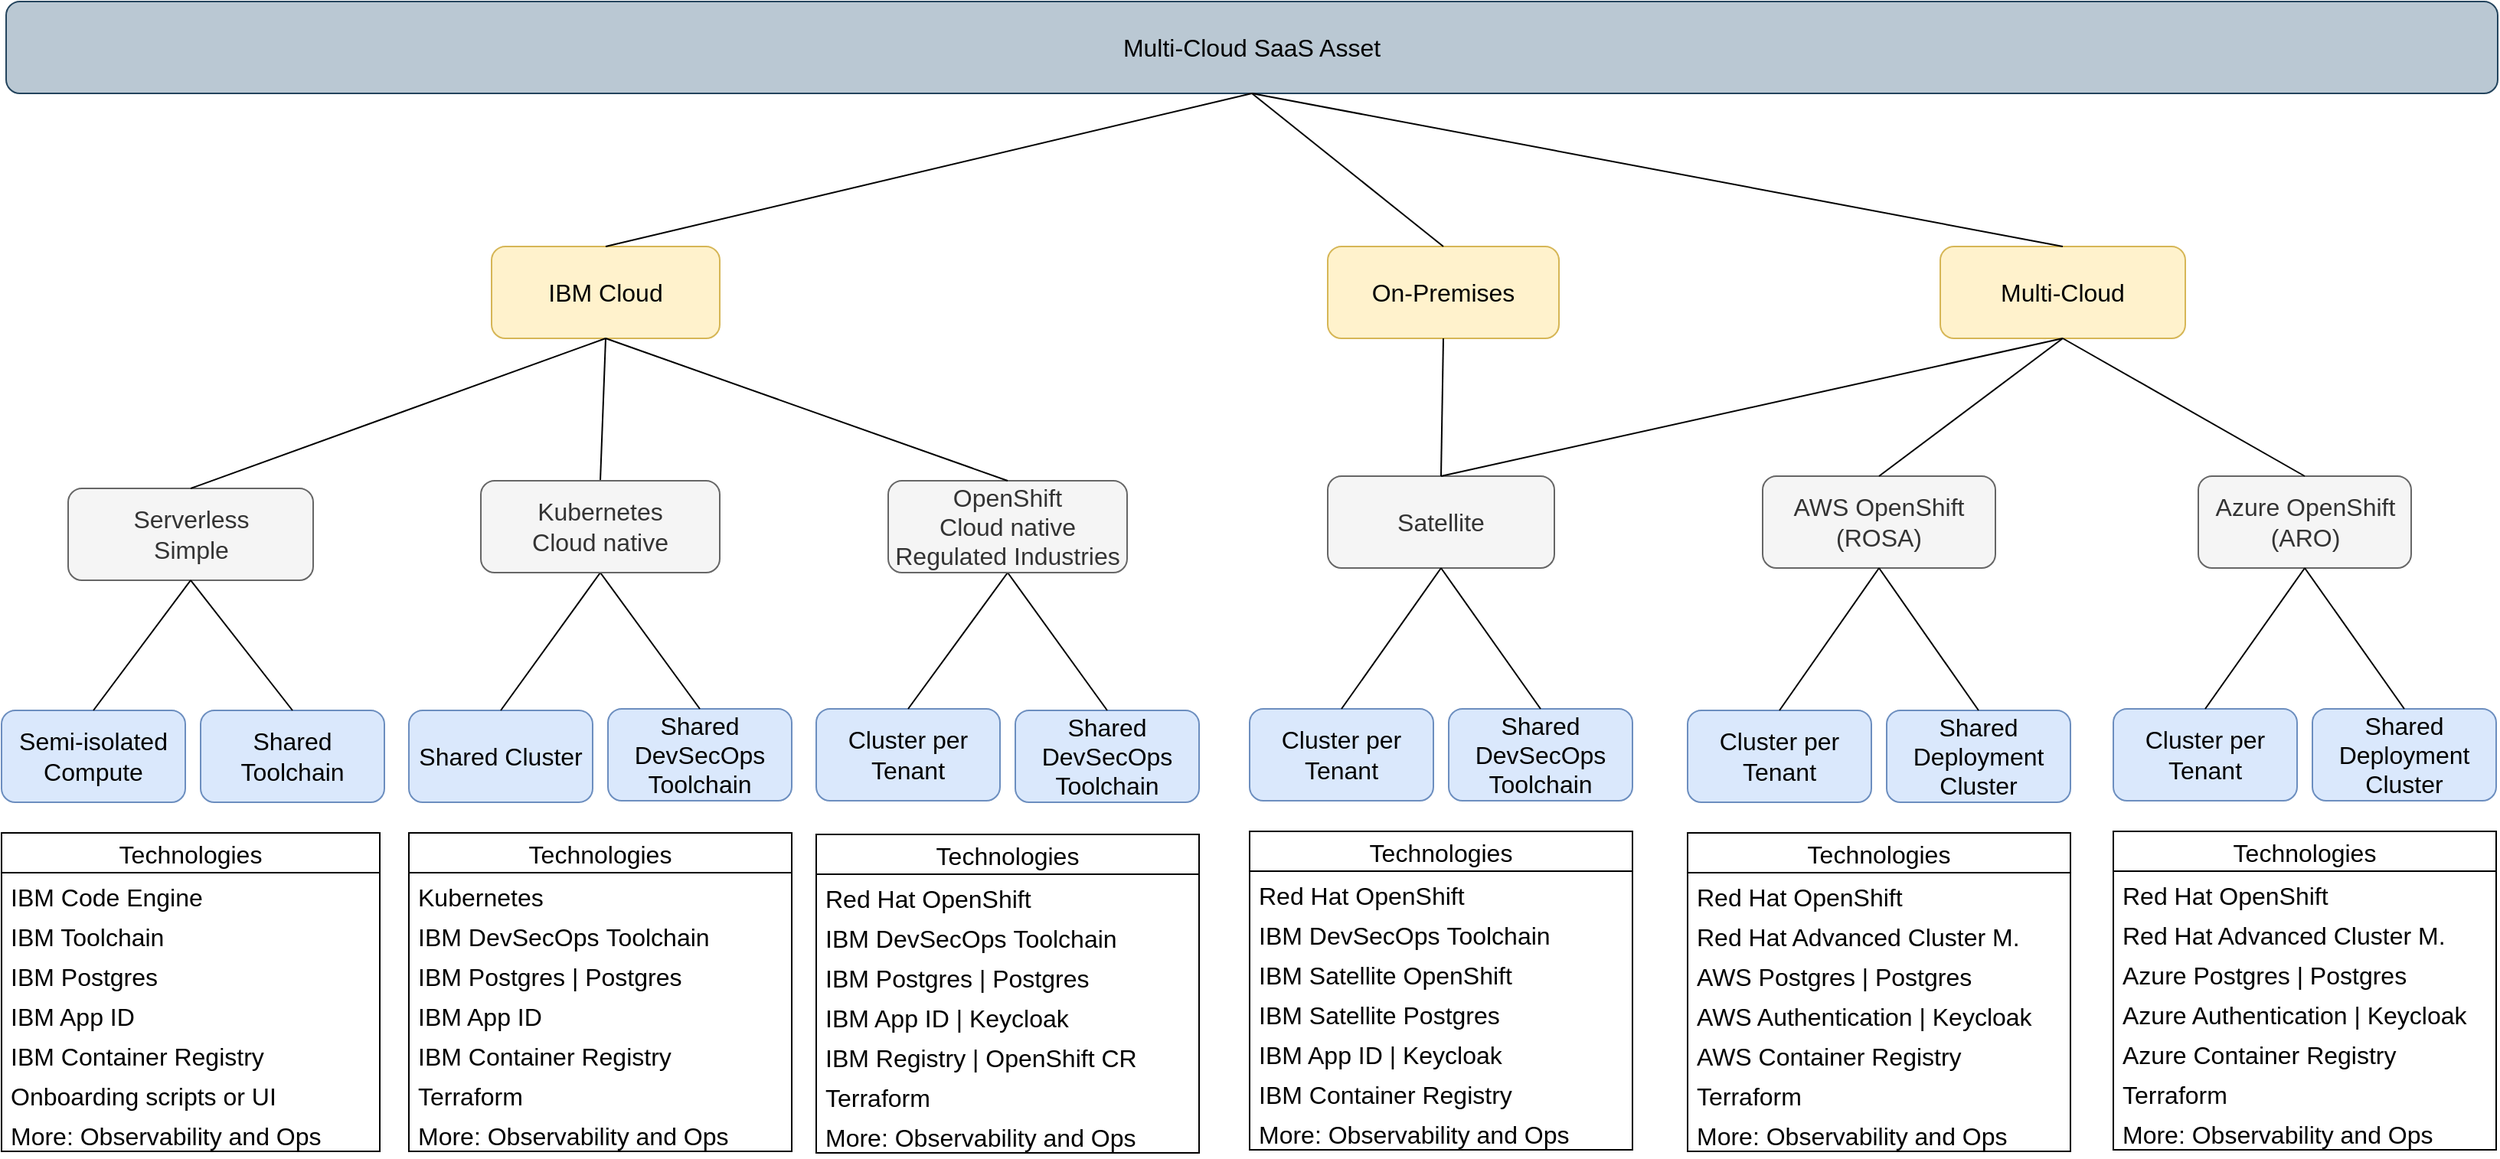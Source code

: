 <mxfile version="15.1.3" type="device"><diagram id="LiEm0qLH215MDinlL3Au" name="Page-2"><mxGraphModel dx="1757" dy="1136" grid="0" gridSize="10" guides="1" tooltips="1" connect="1" arrows="1" fold="1" page="1" pageScale="1" pageWidth="4681" pageHeight="3300" math="0" shadow="0"><root><mxCell id="UK_fpME0x5dOxDK8ecHB-0"/><mxCell id="UK_fpME0x5dOxDK8ecHB-1" parent="UK_fpME0x5dOxDK8ecHB-0"/><mxCell id="oksBDfHO3rmnzEABfH2y-6" value="Technologies" style="swimlane;fontStyle=0;childLayout=stackLayout;horizontal=1;startSize=26;horizontalStack=0;resizeParent=1;resizeParentMax=0;resizeLast=0;collapsible=1;marginBottom=0;fontSize=16;fillColor=none;" parent="UK_fpME0x5dOxDK8ecHB-1" vertex="1"><mxGeometry x="680" y="665" width="250" height="208" as="geometry"/></mxCell><mxCell id="oksBDfHO3rmnzEABfH2y-7" value="Red Hat OpenShift" style="text;strokeColor=none;fillColor=none;align=left;verticalAlign=top;spacingLeft=4;spacingRight=4;overflow=hidden;rotatable=0;points=[[0,0.5],[1,0.5]];portConstraint=eastwest;fontSize=16;" parent="oksBDfHO3rmnzEABfH2y-6" vertex="1"><mxGeometry y="26" width="250" height="26" as="geometry"/></mxCell><mxCell id="PPKHC159NHEPHSXyWjwt-1" value="IBM DevSecOps Toolchain" style="text;strokeColor=none;fillColor=none;align=left;verticalAlign=top;spacingLeft=4;spacingRight=4;overflow=hidden;rotatable=0;points=[[0,0.5],[1,0.5]];portConstraint=eastwest;fontSize=16;" parent="oksBDfHO3rmnzEABfH2y-6" vertex="1"><mxGeometry y="52" width="250" height="26" as="geometry"/></mxCell><mxCell id="oksBDfHO3rmnzEABfH2y-9" value="IBM Postgres | Postgres" style="text;strokeColor=none;fillColor=none;align=left;verticalAlign=top;spacingLeft=4;spacingRight=4;overflow=hidden;rotatable=0;points=[[0,0.5],[1,0.5]];portConstraint=eastwest;fontSize=16;" parent="oksBDfHO3rmnzEABfH2y-6" vertex="1"><mxGeometry y="78" width="250" height="26" as="geometry"/></mxCell><mxCell id="oksBDfHO3rmnzEABfH2y-10" value="IBM App ID | Keycloak" style="text;strokeColor=none;fillColor=none;align=left;verticalAlign=top;spacingLeft=4;spacingRight=4;overflow=hidden;rotatable=0;points=[[0,0.5],[1,0.5]];portConstraint=eastwest;fontSize=16;" parent="oksBDfHO3rmnzEABfH2y-6" vertex="1"><mxGeometry y="104" width="250" height="26" as="geometry"/></mxCell><mxCell id="oksBDfHO3rmnzEABfH2y-11" value="IBM Registry | OpenShift CR" style="text;strokeColor=none;fillColor=none;align=left;verticalAlign=top;spacingLeft=4;spacingRight=4;overflow=hidden;rotatable=0;points=[[0,0.5],[1,0.5]];portConstraint=eastwest;fontSize=16;" parent="oksBDfHO3rmnzEABfH2y-6" vertex="1"><mxGeometry y="130" width="250" height="26" as="geometry"/></mxCell><mxCell id="oksBDfHO3rmnzEABfH2y-12" value="Terraform" style="text;strokeColor=none;fillColor=none;align=left;verticalAlign=top;spacingLeft=4;spacingRight=4;overflow=hidden;rotatable=0;points=[[0,0.5],[1,0.5]];portConstraint=eastwest;fontSize=16;" parent="oksBDfHO3rmnzEABfH2y-6" vertex="1"><mxGeometry y="156" width="250" height="26" as="geometry"/></mxCell><mxCell id="oksBDfHO3rmnzEABfH2y-13" value="More: Observability and Ops" style="text;strokeColor=none;fillColor=none;align=left;verticalAlign=top;spacingLeft=4;spacingRight=4;overflow=hidden;rotatable=0;points=[[0,0.5],[1,0.5]];portConstraint=eastwest;fontSize=16;" parent="oksBDfHO3rmnzEABfH2y-6" vertex="1"><mxGeometry y="182" width="250" height="26" as="geometry"/></mxCell><mxCell id="UK_fpME0x5dOxDK8ecHB-3" value="Semi-isolated Compute" style="rounded=1;whiteSpace=wrap;html=1;fontSize=16;fillColor=#dae8fc;strokeColor=#6c8ebf;" parent="UK_fpME0x5dOxDK8ecHB-1" vertex="1"><mxGeometry x="148" y="584" width="120" height="60" as="geometry"/></mxCell><mxCell id="UK_fpME0x5dOxDK8ecHB-4" value="Satellite" style="rounded=1;whiteSpace=wrap;html=1;fontSize=16;fillColor=#f5f5f5;strokeColor=#666666;fontColor=#333333;" parent="UK_fpME0x5dOxDK8ecHB-1" vertex="1"><mxGeometry x="1014" y="431" width="148" height="60" as="geometry"/></mxCell><mxCell id="L-lDbGNzGPjw2UYGf-E3-3" value="AWS OpenShift (ROSA)" style="rounded=1;whiteSpace=wrap;html=1;fontSize=16;fillColor=#f5f5f5;strokeColor=#666666;fontColor=#333333;" parent="UK_fpME0x5dOxDK8ecHB-1" vertex="1"><mxGeometry x="1298" y="431" width="152" height="60" as="geometry"/></mxCell><mxCell id="L-lDbGNzGPjw2UYGf-E3-4" value="IBM Cloud" style="rounded=1;whiteSpace=wrap;html=1;fontSize=16;fillColor=#fff2cc;strokeColor=#d6b656;" parent="UK_fpME0x5dOxDK8ecHB-1" vertex="1"><mxGeometry x="468" y="281" width="149" height="60" as="geometry"/></mxCell><mxCell id="L-lDbGNzGPjw2UYGf-E3-5" value="Serverless&lt;br&gt;Simple" style="rounded=1;whiteSpace=wrap;html=1;fontSize=16;fillColor=#f5f5f5;strokeColor=#666666;fontColor=#333333;" parent="UK_fpME0x5dOxDK8ecHB-1" vertex="1"><mxGeometry x="191.5" y="439" width="160" height="60" as="geometry"/></mxCell><mxCell id="L-lDbGNzGPjw2UYGf-E3-6" value="Shared Toolchain" style="rounded=1;whiteSpace=wrap;html=1;fontSize=16;fillColor=#dae8fc;strokeColor=#6c8ebf;" parent="UK_fpME0x5dOxDK8ecHB-1" vertex="1"><mxGeometry x="278" y="584" width="120" height="60" as="geometry"/></mxCell><mxCell id="L-lDbGNzGPjw2UYGf-E3-7" value="Multi-Cloud" style="rounded=1;whiteSpace=wrap;html=1;fontSize=16;fillColor=#fff2cc;strokeColor=#d6b656;" parent="UK_fpME0x5dOxDK8ecHB-1" vertex="1"><mxGeometry x="1414" y="281" width="160" height="60" as="geometry"/></mxCell><mxCell id="L-lDbGNzGPjw2UYGf-E3-8" value="On-Premises" style="rounded=1;whiteSpace=wrap;html=1;fontSize=16;fillColor=#fff2cc;strokeColor=#d6b656;" parent="UK_fpME0x5dOxDK8ecHB-1" vertex="1"><mxGeometry x="1014" y="281" width="151" height="60" as="geometry"/></mxCell><mxCell id="L-lDbGNzGPjw2UYGf-E3-11" value="Shared Cluster" style="rounded=1;whiteSpace=wrap;html=1;fontSize=16;fillColor=#dae8fc;strokeColor=#6c8ebf;" parent="UK_fpME0x5dOxDK8ecHB-1" vertex="1"><mxGeometry x="414" y="584" width="120" height="60" as="geometry"/></mxCell><mxCell id="L-lDbGNzGPjw2UYGf-E3-12" value="Shared&lt;br&gt;DevSecOps Toolchain" style="rounded=1;whiteSpace=wrap;html=1;fontSize=16;fillColor=#dae8fc;strokeColor=#6c8ebf;" parent="UK_fpME0x5dOxDK8ecHB-1" vertex="1"><mxGeometry x="544" y="583" width="120" height="60" as="geometry"/></mxCell><mxCell id="L-lDbGNzGPjw2UYGf-E3-13" value="Cluster per Tenant" style="rounded=1;whiteSpace=wrap;html=1;fontSize=16;fillColor=#dae8fc;strokeColor=#6c8ebf;" parent="UK_fpME0x5dOxDK8ecHB-1" vertex="1"><mxGeometry x="680" y="583" width="120" height="60" as="geometry"/></mxCell><mxCell id="L-lDbGNzGPjw2UYGf-E3-14" value="Shared DevSecOps Toolchain" style="rounded=1;whiteSpace=wrap;html=1;fontSize=16;fillColor=#dae8fc;strokeColor=#6c8ebf;" parent="UK_fpME0x5dOxDK8ecHB-1" vertex="1"><mxGeometry x="810" y="584" width="120" height="60" as="geometry"/></mxCell><mxCell id="L-lDbGNzGPjw2UYGf-E3-15" value="" style="endArrow=none;html=1;fontSize=16;entryX=0.5;entryY=1;entryDx=0;entryDy=0;exitX=0.5;exitY=0;exitDx=0;exitDy=0;" parent="UK_fpME0x5dOxDK8ecHB-1" source="L-lDbGNzGPjw2UYGf-E3-5" target="L-lDbGNzGPjw2UYGf-E3-4" edge="1"><mxGeometry width="50" height="50" relative="1" as="geometry"><mxPoint x="669" y="740" as="sourcePoint"/><mxPoint x="719" y="690" as="targetPoint"/></mxGeometry></mxCell><mxCell id="L-lDbGNzGPjw2UYGf-E3-16" value="" style="endArrow=none;html=1;fontSize=16;entryX=0.5;entryY=1;entryDx=0;entryDy=0;exitX=0.5;exitY=0;exitDx=0;exitDy=0;" parent="UK_fpME0x5dOxDK8ecHB-1" source="07xq0gtsu7Q7us_e12BK-0" target="L-lDbGNzGPjw2UYGf-E3-4" edge="1"><mxGeometry width="50" height="50" relative="1" as="geometry"><mxPoint x="554.5" y="431" as="sourcePoint"/><mxPoint x="609" y="480" as="targetPoint"/></mxGeometry></mxCell><mxCell id="L-lDbGNzGPjw2UYGf-E3-18" value="" style="endArrow=none;html=1;fontSize=16;entryX=0.5;entryY=1;entryDx=0;entryDy=0;exitX=0.5;exitY=0;exitDx=0;exitDy=0;" parent="UK_fpME0x5dOxDK8ecHB-1" source="UK_fpME0x5dOxDK8ecHB-3" target="L-lDbGNzGPjw2UYGf-E3-5" edge="1"><mxGeometry width="50" height="50" relative="1" as="geometry"><mxPoint x="319" y="540" as="sourcePoint"/><mxPoint x="629" y="500" as="targetPoint"/></mxGeometry></mxCell><mxCell id="L-lDbGNzGPjw2UYGf-E3-19" value="" style="endArrow=none;html=1;fontSize=16;entryX=0.5;entryY=1;entryDx=0;entryDy=0;exitX=0.5;exitY=0;exitDx=0;exitDy=0;" parent="UK_fpME0x5dOxDK8ecHB-1" source="L-lDbGNzGPjw2UYGf-E3-6" target="L-lDbGNzGPjw2UYGf-E3-5" edge="1"><mxGeometry width="50" height="50" relative="1" as="geometry"><mxPoint x="219" y="690" as="sourcePoint"/><mxPoint x="299" y="580" as="targetPoint"/></mxGeometry></mxCell><mxCell id="L-lDbGNzGPjw2UYGf-E3-22" value="" style="endArrow=none;html=1;fontSize=16;entryX=0.5;entryY=1;entryDx=0;entryDy=0;exitX=0.5;exitY=0;exitDx=0;exitDy=0;" parent="UK_fpME0x5dOxDK8ecHB-1" source="L-lDbGNzGPjw2UYGf-E3-11" target="07xq0gtsu7Q7us_e12BK-0" edge="1"><mxGeometry width="50" height="50" relative="1" as="geometry"><mxPoint x="256" y="720" as="sourcePoint"/><mxPoint x="554.5" y="491" as="targetPoint"/></mxGeometry></mxCell><mxCell id="L-lDbGNzGPjw2UYGf-E3-23" value="" style="endArrow=none;html=1;fontSize=16;entryX=0.5;entryY=1;entryDx=0;entryDy=0;exitX=0.5;exitY=0;exitDx=0;exitDy=0;" parent="UK_fpME0x5dOxDK8ecHB-1" source="L-lDbGNzGPjw2UYGf-E3-12" target="07xq0gtsu7Q7us_e12BK-0" edge="1"><mxGeometry width="50" height="50" relative="1" as="geometry"><mxPoint x="486" y="690" as="sourcePoint"/><mxPoint x="554.5" y="491" as="targetPoint"/></mxGeometry></mxCell><mxCell id="L-lDbGNzGPjw2UYGf-E3-24" value="" style="endArrow=none;html=1;fontSize=16;entryX=0.5;entryY=1;entryDx=0;entryDy=0;exitX=0.5;exitY=0;exitDx=0;exitDy=0;" parent="UK_fpME0x5dOxDK8ecHB-1" source="L-lDbGNzGPjw2UYGf-E3-13" target="L-lDbGNzGPjw2UYGf-E3-81" edge="1"><mxGeometry width="50" height="50" relative="1" as="geometry"><mxPoint x="496" y="700" as="sourcePoint"/><mxPoint x="806" y="610" as="targetPoint"/></mxGeometry></mxCell><mxCell id="L-lDbGNzGPjw2UYGf-E3-25" value="" style="endArrow=none;html=1;fontSize=16;entryX=0.5;entryY=1;entryDx=0;entryDy=0;exitX=0.5;exitY=0;exitDx=0;exitDy=0;" parent="UK_fpME0x5dOxDK8ecHB-1" source="L-lDbGNzGPjw2UYGf-E3-14" target="L-lDbGNzGPjw2UYGf-E3-81" edge="1"><mxGeometry width="50" height="50" relative="1" as="geometry"><mxPoint x="756" y="690" as="sourcePoint"/><mxPoint x="806" y="610" as="targetPoint"/></mxGeometry></mxCell><mxCell id="L-lDbGNzGPjw2UYGf-E3-29" value="" style="endArrow=none;html=1;fontSize=16;entryX=0.5;entryY=1;entryDx=0;entryDy=0;exitX=0.5;exitY=0;exitDx=0;exitDy=0;" parent="UK_fpME0x5dOxDK8ecHB-1" source="L-lDbGNzGPjw2UYGf-E3-3" target="L-lDbGNzGPjw2UYGf-E3-7" edge="1"><mxGeometry width="50" height="50" relative="1" as="geometry"><mxPoint x="960" y="713" as="sourcePoint"/><mxPoint x="1020" y="683" as="targetPoint"/></mxGeometry></mxCell><mxCell id="L-lDbGNzGPjw2UYGf-E3-31" value="Cluster per Tenant" style="rounded=1;whiteSpace=wrap;html=1;fontSize=16;fillColor=#dae8fc;strokeColor=#6c8ebf;" parent="UK_fpME0x5dOxDK8ecHB-1" vertex="1"><mxGeometry x="1249" y="584" width="120" height="60" as="geometry"/></mxCell><mxCell id="L-lDbGNzGPjw2UYGf-E3-32" value="Shared Deployment Cluster" style="rounded=1;whiteSpace=wrap;html=1;fontSize=16;fillColor=#dae8fc;strokeColor=#6c8ebf;" parent="UK_fpME0x5dOxDK8ecHB-1" vertex="1"><mxGeometry x="1379" y="584" width="120" height="60" as="geometry"/></mxCell><mxCell id="L-lDbGNzGPjw2UYGf-E3-33" value="" style="endArrow=none;html=1;fontSize=16;entryX=0.5;entryY=1;entryDx=0;entryDy=0;exitX=0.5;exitY=0;exitDx=0;exitDy=0;" parent="UK_fpME0x5dOxDK8ecHB-1" source="L-lDbGNzGPjw2UYGf-E3-31" target="L-lDbGNzGPjw2UYGf-E3-3" edge="1"><mxGeometry width="50" height="50" relative="1" as="geometry"><mxPoint x="1090" y="733" as="sourcePoint"/><mxPoint x="1360" y="610" as="targetPoint"/></mxGeometry></mxCell><mxCell id="L-lDbGNzGPjw2UYGf-E3-34" value="" style="endArrow=none;html=1;fontSize=16;entryX=0.5;entryY=1;entryDx=0;entryDy=0;exitX=0.5;exitY=0;exitDx=0;exitDy=0;" parent="UK_fpME0x5dOxDK8ecHB-1" source="L-lDbGNzGPjw2UYGf-E3-32" target="L-lDbGNzGPjw2UYGf-E3-3" edge="1"><mxGeometry width="50" height="50" relative="1" as="geometry"><mxPoint x="1320" y="703" as="sourcePoint"/><mxPoint x="1360" y="610" as="targetPoint"/></mxGeometry></mxCell><mxCell id="L-lDbGNzGPjw2UYGf-E3-35" value="Cluster per Tenant" style="rounded=1;whiteSpace=wrap;html=1;fontSize=16;fillColor=#dae8fc;strokeColor=#6c8ebf;" parent="UK_fpME0x5dOxDK8ecHB-1" vertex="1"><mxGeometry x="963" y="583" width="120" height="60" as="geometry"/></mxCell><mxCell id="L-lDbGNzGPjw2UYGf-E3-36" value="Shared&lt;br&gt;DevSecOps Toolchain" style="rounded=1;whiteSpace=wrap;html=1;fontSize=16;fillColor=#dae8fc;strokeColor=#6c8ebf;" parent="UK_fpME0x5dOxDK8ecHB-1" vertex="1"><mxGeometry x="1093" y="583" width="120" height="60" as="geometry"/></mxCell><mxCell id="L-lDbGNzGPjw2UYGf-E3-37" value="" style="endArrow=none;html=1;fontSize=16;exitX=0.5;exitY=0;exitDx=0;exitDy=0;entryX=0.5;entryY=1;entryDx=0;entryDy=0;" parent="UK_fpME0x5dOxDK8ecHB-1" source="L-lDbGNzGPjw2UYGf-E3-36" target="UK_fpME0x5dOxDK8ecHB-4" edge="1"><mxGeometry width="50" height="50" relative="1" as="geometry"><mxPoint x="1154" y="579" as="sourcePoint"/><mxPoint x="1110" y="524" as="targetPoint"/></mxGeometry></mxCell><mxCell id="L-lDbGNzGPjw2UYGf-E3-38" value="" style="endArrow=none;html=1;fontSize=16;exitX=0.5;exitY=0;exitDx=0;exitDy=0;entryX=0.5;entryY=1;entryDx=0;entryDy=0;" parent="UK_fpME0x5dOxDK8ecHB-1" source="L-lDbGNzGPjw2UYGf-E3-35" target="UK_fpME0x5dOxDK8ecHB-4" edge="1"><mxGeometry width="50" height="50" relative="1" as="geometry"><mxPoint x="1164" y="679" as="sourcePoint"/><mxPoint x="1084" y="604" as="targetPoint"/></mxGeometry></mxCell><mxCell id="L-lDbGNzGPjw2UYGf-E3-39" value="" style="endArrow=none;html=1;fontSize=16;entryX=0.5;entryY=1;entryDx=0;entryDy=0;exitX=0.5;exitY=0;exitDx=0;exitDy=0;" parent="UK_fpME0x5dOxDK8ecHB-1" source="UK_fpME0x5dOxDK8ecHB-4" target="L-lDbGNzGPjw2UYGf-E3-8" edge="1"><mxGeometry width="50" height="50" relative="1" as="geometry"><mxPoint x="794" y="600" as="sourcePoint"/><mxPoint x="794" y="560" as="targetPoint"/></mxGeometry></mxCell><mxCell id="L-lDbGNzGPjw2UYGf-E3-43" value="Technologies" style="swimlane;fontStyle=0;childLayout=stackLayout;horizontal=1;startSize=26;horizontalStack=0;resizeParent=1;resizeParentMax=0;resizeLast=0;collapsible=1;marginBottom=0;fontSize=16;fillColor=none;" parent="UK_fpME0x5dOxDK8ecHB-1" vertex="1"><mxGeometry x="148" y="664" width="247" height="208" as="geometry"/></mxCell><mxCell id="L-lDbGNzGPjw2UYGf-E3-44" value="IBM Code Engine" style="text;strokeColor=none;fillColor=none;align=left;verticalAlign=top;spacingLeft=4;spacingRight=4;overflow=hidden;rotatable=0;points=[[0,0.5],[1,0.5]];portConstraint=eastwest;fontSize=16;" parent="L-lDbGNzGPjw2UYGf-E3-43" vertex="1"><mxGeometry y="26" width="247" height="26" as="geometry"/></mxCell><mxCell id="L-lDbGNzGPjw2UYGf-E3-45" value="IBM Toolchain" style="text;strokeColor=none;fillColor=none;align=left;verticalAlign=top;spacingLeft=4;spacingRight=4;overflow=hidden;rotatable=0;points=[[0,0.5],[1,0.5]];portConstraint=eastwest;fontSize=16;" parent="L-lDbGNzGPjw2UYGf-E3-43" vertex="1"><mxGeometry y="52" width="247" height="26" as="geometry"/></mxCell><mxCell id="L-lDbGNzGPjw2UYGf-E3-46" value="IBM Postgres" style="text;strokeColor=none;fillColor=none;align=left;verticalAlign=top;spacingLeft=4;spacingRight=4;overflow=hidden;rotatable=0;points=[[0,0.5],[1,0.5]];portConstraint=eastwest;fontSize=16;" parent="L-lDbGNzGPjw2UYGf-E3-43" vertex="1"><mxGeometry y="78" width="247" height="26" as="geometry"/></mxCell><mxCell id="L-lDbGNzGPjw2UYGf-E3-48" value="IBM App ID" style="text;strokeColor=none;fillColor=none;align=left;verticalAlign=top;spacingLeft=4;spacingRight=4;overflow=hidden;rotatable=0;points=[[0,0.5],[1,0.5]];portConstraint=eastwest;fontSize=16;" parent="L-lDbGNzGPjw2UYGf-E3-43" vertex="1"><mxGeometry y="104" width="247" height="26" as="geometry"/></mxCell><mxCell id="L-lDbGNzGPjw2UYGf-E3-84" value="IBM Container Registry" style="text;strokeColor=none;fillColor=none;align=left;verticalAlign=top;spacingLeft=4;spacingRight=4;overflow=hidden;rotatable=0;points=[[0,0.5],[1,0.5]];portConstraint=eastwest;fontSize=16;" parent="L-lDbGNzGPjw2UYGf-E3-43" vertex="1"><mxGeometry y="130" width="247" height="26" as="geometry"/></mxCell><mxCell id="L-lDbGNzGPjw2UYGf-E3-85" value="Onboarding scripts or UI" style="text;strokeColor=none;fillColor=none;align=left;verticalAlign=top;spacingLeft=4;spacingRight=4;overflow=hidden;rotatable=0;points=[[0,0.5],[1,0.5]];portConstraint=eastwest;fontSize=16;" parent="L-lDbGNzGPjw2UYGf-E3-43" vertex="1"><mxGeometry y="156" width="247" height="26" as="geometry"/></mxCell><mxCell id="07xq0gtsu7Q7us_e12BK-1" value="More: Observability and Ops" style="text;strokeColor=none;fillColor=none;align=left;verticalAlign=top;spacingLeft=4;spacingRight=4;overflow=hidden;rotatable=0;points=[[0,0.5],[1,0.5]];portConstraint=eastwest;fontSize=16;" parent="L-lDbGNzGPjw2UYGf-E3-43" vertex="1"><mxGeometry y="182" width="247" height="26" as="geometry"/></mxCell><mxCell id="L-lDbGNzGPjw2UYGf-E3-52" value="Technologies" style="swimlane;fontStyle=0;childLayout=stackLayout;horizontal=1;startSize=26;horizontalStack=0;resizeParent=1;resizeParentMax=0;resizeLast=0;collapsible=1;marginBottom=0;fontSize=16;fillColor=none;" parent="UK_fpME0x5dOxDK8ecHB-1" vertex="1"><mxGeometry x="414" y="664" width="250" height="208" as="geometry"/></mxCell><mxCell id="L-lDbGNzGPjw2UYGf-E3-53" value="Kubernetes" style="text;strokeColor=none;fillColor=none;align=left;verticalAlign=top;spacingLeft=4;spacingRight=4;overflow=hidden;rotatable=0;points=[[0,0.5],[1,0.5]];portConstraint=eastwest;fontSize=16;" parent="L-lDbGNzGPjw2UYGf-E3-52" vertex="1"><mxGeometry y="26" width="250" height="26" as="geometry"/></mxCell><mxCell id="PPKHC159NHEPHSXyWjwt-0" value="IBM DevSecOps Toolchain" style="text;strokeColor=none;fillColor=none;align=left;verticalAlign=top;spacingLeft=4;spacingRight=4;overflow=hidden;rotatable=0;points=[[0,0.5],[1,0.5]];portConstraint=eastwest;fontSize=16;" parent="L-lDbGNzGPjw2UYGf-E3-52" vertex="1"><mxGeometry y="52" width="250" height="26" as="geometry"/></mxCell><mxCell id="L-lDbGNzGPjw2UYGf-E3-55" value="IBM Postgres | Postgres" style="text;strokeColor=none;fillColor=none;align=left;verticalAlign=top;spacingLeft=4;spacingRight=4;overflow=hidden;rotatable=0;points=[[0,0.5],[1,0.5]];portConstraint=eastwest;fontSize=16;" parent="L-lDbGNzGPjw2UYGf-E3-52" vertex="1"><mxGeometry y="78" width="250" height="26" as="geometry"/></mxCell><mxCell id="L-lDbGNzGPjw2UYGf-E3-56" value="IBM App ID" style="text;strokeColor=none;fillColor=none;align=left;verticalAlign=top;spacingLeft=4;spacingRight=4;overflow=hidden;rotatable=0;points=[[0,0.5],[1,0.5]];portConstraint=eastwest;fontSize=16;" parent="L-lDbGNzGPjw2UYGf-E3-52" vertex="1"><mxGeometry y="104" width="250" height="26" as="geometry"/></mxCell><mxCell id="L-lDbGNzGPjw2UYGf-E3-92" value="IBM Container Registry" style="text;strokeColor=none;fillColor=none;align=left;verticalAlign=top;spacingLeft=4;spacingRight=4;overflow=hidden;rotatable=0;points=[[0,0.5],[1,0.5]];portConstraint=eastwest;fontSize=16;" parent="L-lDbGNzGPjw2UYGf-E3-52" vertex="1"><mxGeometry y="130" width="250" height="26" as="geometry"/></mxCell><mxCell id="L-lDbGNzGPjw2UYGf-E3-57" value="Terraform" style="text;strokeColor=none;fillColor=none;align=left;verticalAlign=top;spacingLeft=4;spacingRight=4;overflow=hidden;rotatable=0;points=[[0,0.5],[1,0.5]];portConstraint=eastwest;fontSize=16;" parent="L-lDbGNzGPjw2UYGf-E3-52" vertex="1"><mxGeometry y="156" width="250" height="26" as="geometry"/></mxCell><mxCell id="L-lDbGNzGPjw2UYGf-E3-97" value="More: Observability and Ops" style="text;strokeColor=none;fillColor=none;align=left;verticalAlign=top;spacingLeft=4;spacingRight=4;overflow=hidden;rotatable=0;points=[[0,0.5],[1,0.5]];portConstraint=eastwest;fontSize=16;" parent="L-lDbGNzGPjw2UYGf-E3-52" vertex="1"><mxGeometry y="182" width="250" height="26" as="geometry"/></mxCell><mxCell id="L-lDbGNzGPjw2UYGf-E3-58" value="Technologies" style="swimlane;fontStyle=0;childLayout=stackLayout;horizontal=1;startSize=26;horizontalStack=0;resizeParent=1;resizeParentMax=0;resizeLast=0;collapsible=1;marginBottom=0;fontSize=16;fillColor=none;" parent="UK_fpME0x5dOxDK8ecHB-1" vertex="1"><mxGeometry x="1249" y="664" width="250" height="208" as="geometry"/></mxCell><mxCell id="L-lDbGNzGPjw2UYGf-E3-59" value="Red Hat OpenShift" style="text;strokeColor=none;fillColor=none;align=left;verticalAlign=top;spacingLeft=4;spacingRight=4;overflow=hidden;rotatable=0;points=[[0,0.5],[1,0.5]];portConstraint=eastwest;fontSize=16;" parent="L-lDbGNzGPjw2UYGf-E3-58" vertex="1"><mxGeometry y="26" width="250" height="26" as="geometry"/></mxCell><mxCell id="L-lDbGNzGPjw2UYGf-E3-94" value="Red Hat Advanced Cluster M." style="text;strokeColor=none;fillColor=none;align=left;verticalAlign=top;spacingLeft=4;spacingRight=4;overflow=hidden;rotatable=0;points=[[0,0.5],[1,0.5]];portConstraint=eastwest;fontSize=16;" parent="L-lDbGNzGPjw2UYGf-E3-58" vertex="1"><mxGeometry y="52" width="250" height="26" as="geometry"/></mxCell><mxCell id="L-lDbGNzGPjw2UYGf-E3-61" value="AWS Postgres | Postgres" style="text;strokeColor=none;fillColor=none;align=left;verticalAlign=top;spacingLeft=4;spacingRight=4;overflow=hidden;rotatable=0;points=[[0,0.5],[1,0.5]];portConstraint=eastwest;fontSize=16;" parent="L-lDbGNzGPjw2UYGf-E3-58" vertex="1"><mxGeometry y="78" width="250" height="26" as="geometry"/></mxCell><mxCell id="L-lDbGNzGPjw2UYGf-E3-62" value="AWS Authentication | Keycloak" style="text;strokeColor=none;fillColor=none;align=left;verticalAlign=top;spacingLeft=4;spacingRight=4;overflow=hidden;rotatable=0;points=[[0,0.5],[1,0.5]];portConstraint=eastwest;fontSize=16;" parent="L-lDbGNzGPjw2UYGf-E3-58" vertex="1"><mxGeometry y="104" width="250" height="26" as="geometry"/></mxCell><mxCell id="L-lDbGNzGPjw2UYGf-E3-63" value="AWS Container Registry" style="text;strokeColor=none;fillColor=none;align=left;verticalAlign=top;spacingLeft=4;spacingRight=4;overflow=hidden;rotatable=0;points=[[0,0.5],[1,0.5]];portConstraint=eastwest;fontSize=16;" parent="L-lDbGNzGPjw2UYGf-E3-58" vertex="1"><mxGeometry y="130" width="250" height="26" as="geometry"/></mxCell><mxCell id="L-lDbGNzGPjw2UYGf-E3-95" value="Terraform" style="text;strokeColor=none;fillColor=none;align=left;verticalAlign=top;spacingLeft=4;spacingRight=4;overflow=hidden;rotatable=0;points=[[0,0.5],[1,0.5]];portConstraint=eastwest;fontSize=16;" parent="L-lDbGNzGPjw2UYGf-E3-58" vertex="1"><mxGeometry y="156" width="250" height="26" as="geometry"/></mxCell><mxCell id="L-lDbGNzGPjw2UYGf-E3-99" value="More: Observability and Ops" style="text;strokeColor=none;fillColor=none;align=left;verticalAlign=top;spacingLeft=4;spacingRight=4;overflow=hidden;rotatable=0;points=[[0,0.5],[1,0.5]];portConstraint=eastwest;fontSize=16;" parent="L-lDbGNzGPjw2UYGf-E3-58" vertex="1"><mxGeometry y="182" width="250" height="26" as="geometry"/></mxCell><mxCell id="L-lDbGNzGPjw2UYGf-E3-64" value="Technologies" style="swimlane;fontStyle=0;childLayout=stackLayout;horizontal=1;startSize=26;horizontalStack=0;resizeParent=1;resizeParentMax=0;resizeLast=0;collapsible=1;marginBottom=0;fontSize=16;fillColor=none;" parent="UK_fpME0x5dOxDK8ecHB-1" vertex="1"><mxGeometry x="963" y="663" width="250" height="208" as="geometry"/></mxCell><mxCell id="L-lDbGNzGPjw2UYGf-E3-65" value="Red Hat OpenShift" style="text;strokeColor=none;fillColor=none;align=left;verticalAlign=top;spacingLeft=4;spacingRight=4;overflow=hidden;rotatable=0;points=[[0,0.5],[1,0.5]];portConstraint=eastwest;fontSize=16;" parent="L-lDbGNzGPjw2UYGf-E3-64" vertex="1"><mxGeometry y="26" width="250" height="26" as="geometry"/></mxCell><mxCell id="PPKHC159NHEPHSXyWjwt-5" value="IBM DevSecOps Toolchain" style="text;strokeColor=none;fillColor=none;align=left;verticalAlign=top;spacingLeft=4;spacingRight=4;overflow=hidden;rotatable=0;points=[[0,0.5],[1,0.5]];portConstraint=eastwest;fontSize=16;" parent="L-lDbGNzGPjw2UYGf-E3-64" vertex="1"><mxGeometry y="52" width="250" height="26" as="geometry"/></mxCell><mxCell id="L-lDbGNzGPjw2UYGf-E3-66" value="IBM Satellite OpenShift" style="text;strokeColor=none;fillColor=none;align=left;verticalAlign=top;spacingLeft=4;spacingRight=4;overflow=hidden;rotatable=0;points=[[0,0.5],[1,0.5]];portConstraint=eastwest;fontSize=16;" parent="L-lDbGNzGPjw2UYGf-E3-64" vertex="1"><mxGeometry y="78" width="250" height="26" as="geometry"/></mxCell><mxCell id="L-lDbGNzGPjw2UYGf-E3-67" value="IBM Satellite Postgres" style="text;strokeColor=none;fillColor=none;align=left;verticalAlign=top;spacingLeft=4;spacingRight=4;overflow=hidden;rotatable=0;points=[[0,0.5],[1,0.5]];portConstraint=eastwest;fontSize=16;" parent="L-lDbGNzGPjw2UYGf-E3-64" vertex="1"><mxGeometry y="104" width="250" height="26" as="geometry"/></mxCell><mxCell id="L-lDbGNzGPjw2UYGf-E3-68" value="IBM App ID | Keycloak" style="text;strokeColor=none;fillColor=none;align=left;verticalAlign=top;spacingLeft=4;spacingRight=4;overflow=hidden;rotatable=0;points=[[0,0.5],[1,0.5]];portConstraint=eastwest;fontSize=16;" parent="L-lDbGNzGPjw2UYGf-E3-64" vertex="1"><mxGeometry y="130" width="250" height="26" as="geometry"/></mxCell><mxCell id="L-lDbGNzGPjw2UYGf-E3-69" value="IBM Container Registry" style="text;strokeColor=none;fillColor=none;align=left;verticalAlign=top;spacingLeft=4;spacingRight=4;overflow=hidden;rotatable=0;points=[[0,0.5],[1,0.5]];portConstraint=eastwest;fontSize=16;" parent="L-lDbGNzGPjw2UYGf-E3-64" vertex="1"><mxGeometry y="156" width="250" height="26" as="geometry"/></mxCell><mxCell id="L-lDbGNzGPjw2UYGf-E3-98" value="More: Observability and Ops" style="text;strokeColor=none;fillColor=none;align=left;verticalAlign=top;spacingLeft=4;spacingRight=4;overflow=hidden;rotatable=0;points=[[0,0.5],[1,0.5]];portConstraint=eastwest;fontSize=16;" parent="L-lDbGNzGPjw2UYGf-E3-64" vertex="1"><mxGeometry y="182" width="250" height="26" as="geometry"/></mxCell><mxCell id="L-lDbGNzGPjw2UYGf-E3-70" value="Azure OpenShift (ARO)" style="rounded=1;whiteSpace=wrap;html=1;fontSize=16;fillColor=#f5f5f5;strokeColor=#666666;fontColor=#333333;" parent="UK_fpME0x5dOxDK8ecHB-1" vertex="1"><mxGeometry x="1582.5" y="431" width="139" height="60" as="geometry"/></mxCell><mxCell id="L-lDbGNzGPjw2UYGf-E3-75" value="" style="endArrow=none;html=1;fontSize=16;entryX=0.5;entryY=1;entryDx=0;entryDy=0;exitX=0.5;exitY=0;exitDx=0;exitDy=0;" parent="UK_fpME0x5dOxDK8ecHB-1" source="UK_fpME0x5dOxDK8ecHB-4" target="L-lDbGNzGPjw2UYGf-E3-7" edge="1"><mxGeometry width="50" height="50" relative="1" as="geometry"><mxPoint x="1789" y="504" as="sourcePoint"/><mxPoint x="1486" y="482" as="targetPoint"/></mxGeometry></mxCell><mxCell id="L-lDbGNzGPjw2UYGf-E3-81" value="OpenShift&lt;br&gt;Cloud native&lt;br&gt;Regulated Industries" style="rounded=1;whiteSpace=wrap;html=1;fontSize=16;fillColor=#f5f5f5;strokeColor=#666666;fontColor=#333333;" parent="UK_fpME0x5dOxDK8ecHB-1" vertex="1"><mxGeometry x="727" y="434" width="156" height="60" as="geometry"/></mxCell><mxCell id="L-lDbGNzGPjw2UYGf-E3-82" value="Multi-Cloud&amp;nbsp;SaaS Asset" style="rounded=1;whiteSpace=wrap;html=1;fontSize=16;fillColor=#bac8d3;strokeColor=#23445d;" parent="UK_fpME0x5dOxDK8ecHB-1" vertex="1"><mxGeometry x="151" y="121" width="1627" height="60" as="geometry"/></mxCell><mxCell id="L-lDbGNzGPjw2UYGf-E3-83" value="" style="endArrow=none;html=1;fontSize=16;exitX=0.5;exitY=0;exitDx=0;exitDy=0;entryX=0.5;entryY=1;entryDx=0;entryDy=0;" parent="UK_fpME0x5dOxDK8ecHB-1" source="L-lDbGNzGPjw2UYGf-E3-81" target="L-lDbGNzGPjw2UYGf-E3-4" edge="1"><mxGeometry width="50" height="50" relative="1" as="geometry"><mxPoint x="1019" y="441" as="sourcePoint"/><mxPoint x="609" y="370" as="targetPoint"/></mxGeometry></mxCell><mxCell id="L-lDbGNzGPjw2UYGf-E3-87" value="" style="endArrow=none;html=1;fontSize=16;exitX=0.5;exitY=0;exitDx=0;exitDy=0;entryX=0.5;entryY=1;entryDx=0;entryDy=0;" parent="UK_fpME0x5dOxDK8ecHB-1" source="L-lDbGNzGPjw2UYGf-E3-4" target="L-lDbGNzGPjw2UYGf-E3-82" edge="1"><mxGeometry width="50" height="50" relative="1" as="geometry"><mxPoint x="309" y="451" as="sourcePoint"/><mxPoint x="612" y="250" as="targetPoint"/></mxGeometry></mxCell><mxCell id="L-lDbGNzGPjw2UYGf-E3-88" value="" style="endArrow=none;html=1;fontSize=16;exitX=0.5;exitY=0;exitDx=0;exitDy=0;exitPerimeter=0;entryX=0.5;entryY=1;entryDx=0;entryDy=0;" parent="UK_fpME0x5dOxDK8ecHB-1" source="L-lDbGNzGPjw2UYGf-E3-8" target="L-lDbGNzGPjw2UYGf-E3-82" edge="1"><mxGeometry width="50" height="50" relative="1" as="geometry"><mxPoint x="266" y="460" as="sourcePoint"/><mxPoint x="612" y="250" as="targetPoint"/></mxGeometry></mxCell><mxCell id="L-lDbGNzGPjw2UYGf-E3-90" value="" style="endArrow=none;html=1;fontSize=16;entryX=0.5;entryY=0;entryDx=0;entryDy=0;exitX=0.5;exitY=1;exitDx=0;exitDy=0;" parent="UK_fpME0x5dOxDK8ecHB-1" source="L-lDbGNzGPjw2UYGf-E3-82" target="L-lDbGNzGPjw2UYGf-E3-7" edge="1"><mxGeometry width="50" height="50" relative="1" as="geometry"><mxPoint x="612" y="250" as="sourcePoint"/><mxPoint x="609" y="419" as="targetPoint"/></mxGeometry></mxCell><mxCell id="L-lDbGNzGPjw2UYGf-E3-96" value="" style="endArrow=none;html=1;fontSize=16;entryX=0.5;entryY=1;entryDx=0;entryDy=0;exitX=0.5;exitY=0;exitDx=0;exitDy=0;" parent="UK_fpME0x5dOxDK8ecHB-1" source="L-lDbGNzGPjw2UYGf-E3-70" target="L-lDbGNzGPjw2UYGf-E3-7" edge="1"><mxGeometry width="50" height="50" relative="1" as="geometry"><mxPoint x="1370" y="441" as="sourcePoint"/><mxPoint x="1370" y="380" as="targetPoint"/></mxGeometry></mxCell><mxCell id="07xq0gtsu7Q7us_e12BK-0" value="Kubernetes&lt;br&gt;Cloud native" style="rounded=1;whiteSpace=wrap;html=1;fontSize=16;fillColor=#f5f5f5;strokeColor=#666666;fontColor=#333333;" parent="UK_fpME0x5dOxDK8ecHB-1" vertex="1"><mxGeometry x="461" y="434" width="156" height="60" as="geometry"/></mxCell><mxCell id="07xq0gtsu7Q7us_e12BK-2" value="Cluster per Tenant" style="rounded=1;whiteSpace=wrap;html=1;fontSize=16;fillColor=#dae8fc;strokeColor=#6c8ebf;" parent="UK_fpME0x5dOxDK8ecHB-1" vertex="1"><mxGeometry x="1527" y="583" width="120" height="60" as="geometry"/></mxCell><mxCell id="07xq0gtsu7Q7us_e12BK-3" value="Shared Deployment Cluster" style="rounded=1;whiteSpace=wrap;html=1;fontSize=16;fillColor=#dae8fc;strokeColor=#6c8ebf;" parent="UK_fpME0x5dOxDK8ecHB-1" vertex="1"><mxGeometry x="1657" y="583" width="120" height="60" as="geometry"/></mxCell><mxCell id="07xq0gtsu7Q7us_e12BK-4" value="Technologies" style="swimlane;fontStyle=0;childLayout=stackLayout;horizontal=1;startSize=26;horizontalStack=0;resizeParent=1;resizeParentMax=0;resizeLast=0;collapsible=1;marginBottom=0;fontSize=16;fillColor=none;" parent="UK_fpME0x5dOxDK8ecHB-1" vertex="1"><mxGeometry x="1527" y="663" width="250" height="208" as="geometry"/></mxCell><mxCell id="07xq0gtsu7Q7us_e12BK-5" value="Red Hat OpenShift" style="text;strokeColor=none;fillColor=none;align=left;verticalAlign=top;spacingLeft=4;spacingRight=4;overflow=hidden;rotatable=0;points=[[0,0.5],[1,0.5]];portConstraint=eastwest;fontSize=16;" parent="07xq0gtsu7Q7us_e12BK-4" vertex="1"><mxGeometry y="26" width="250" height="26" as="geometry"/></mxCell><mxCell id="07xq0gtsu7Q7us_e12BK-6" value="Red Hat Advanced Cluster M." style="text;strokeColor=none;fillColor=none;align=left;verticalAlign=top;spacingLeft=4;spacingRight=4;overflow=hidden;rotatable=0;points=[[0,0.5],[1,0.5]];portConstraint=eastwest;fontSize=16;" parent="07xq0gtsu7Q7us_e12BK-4" vertex="1"><mxGeometry y="52" width="250" height="26" as="geometry"/></mxCell><mxCell id="07xq0gtsu7Q7us_e12BK-7" value="Azure Postgres | Postgres" style="text;strokeColor=none;fillColor=none;align=left;verticalAlign=top;spacingLeft=4;spacingRight=4;overflow=hidden;rotatable=0;points=[[0,0.5],[1,0.5]];portConstraint=eastwest;fontSize=16;" parent="07xq0gtsu7Q7us_e12BK-4" vertex="1"><mxGeometry y="78" width="250" height="26" as="geometry"/></mxCell><mxCell id="07xq0gtsu7Q7us_e12BK-8" value="Azure Authentication | Keycloak" style="text;strokeColor=none;fillColor=none;align=left;verticalAlign=top;spacingLeft=4;spacingRight=4;overflow=hidden;rotatable=0;points=[[0,0.5],[1,0.5]];portConstraint=eastwest;fontSize=16;" parent="07xq0gtsu7Q7us_e12BK-4" vertex="1"><mxGeometry y="104" width="250" height="26" as="geometry"/></mxCell><mxCell id="07xq0gtsu7Q7us_e12BK-9" value="Azure Container Registry" style="text;strokeColor=none;fillColor=none;align=left;verticalAlign=top;spacingLeft=4;spacingRight=4;overflow=hidden;rotatable=0;points=[[0,0.5],[1,0.5]];portConstraint=eastwest;fontSize=16;" parent="07xq0gtsu7Q7us_e12BK-4" vertex="1"><mxGeometry y="130" width="250" height="26" as="geometry"/></mxCell><mxCell id="07xq0gtsu7Q7us_e12BK-10" value="Terraform" style="text;strokeColor=none;fillColor=none;align=left;verticalAlign=top;spacingLeft=4;spacingRight=4;overflow=hidden;rotatable=0;points=[[0,0.5],[1,0.5]];portConstraint=eastwest;fontSize=16;" parent="07xq0gtsu7Q7us_e12BK-4" vertex="1"><mxGeometry y="156" width="250" height="26" as="geometry"/></mxCell><mxCell id="07xq0gtsu7Q7us_e12BK-11" value="More: Observability and Ops" style="text;strokeColor=none;fillColor=none;align=left;verticalAlign=top;spacingLeft=4;spacingRight=4;overflow=hidden;rotatable=0;points=[[0,0.5],[1,0.5]];portConstraint=eastwest;fontSize=16;" parent="07xq0gtsu7Q7us_e12BK-4" vertex="1"><mxGeometry y="182" width="250" height="26" as="geometry"/></mxCell><mxCell id="07xq0gtsu7Q7us_e12BK-12" value="" style="endArrow=none;html=1;fontSize=16;entryX=0.5;entryY=1;entryDx=0;entryDy=0;exitX=0.5;exitY=0;exitDx=0;exitDy=0;" parent="UK_fpME0x5dOxDK8ecHB-1" source="07xq0gtsu7Q7us_e12BK-3" target="L-lDbGNzGPjw2UYGf-E3-70" edge="1"><mxGeometry width="50" height="50" relative="1" as="geometry"><mxPoint x="1888" y="553" as="sourcePoint"/><mxPoint x="1823" y="460" as="targetPoint"/></mxGeometry></mxCell><mxCell id="07xq0gtsu7Q7us_e12BK-13" value="" style="endArrow=none;html=1;fontSize=16;entryX=0.5;entryY=1;entryDx=0;entryDy=0;exitX=0.5;exitY=0;exitDx=0;exitDy=0;" parent="UK_fpME0x5dOxDK8ecHB-1" source="07xq0gtsu7Q7us_e12BK-2" target="L-lDbGNzGPjw2UYGf-E3-70" edge="1"><mxGeometry width="50" height="50" relative="1" as="geometry"><mxPoint x="1459" y="604" as="sourcePoint"/><mxPoint x="1394" y="511" as="targetPoint"/></mxGeometry></mxCell></root></mxGraphModel></diagram></mxfile>